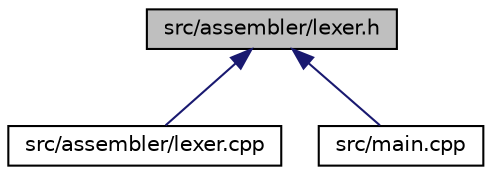 digraph "src/assembler/lexer.h"
{
 // LATEX_PDF_SIZE
  edge [fontname="Helvetica",fontsize="10",labelfontname="Helvetica",labelfontsize="10"];
  node [fontname="Helvetica",fontsize="10",shape=record];
  Node1 [label="src/assembler/lexer.h",height=0.2,width=0.4,color="black", fillcolor="grey75", style="filled", fontcolor="black",tooltip="Contains the definition of the Lexer class."];
  Node1 -> Node2 [dir="back",color="midnightblue",fontsize="10",style="solid"];
  Node2 [label="src/assembler/lexer.cpp",height=0.2,width=0.4,color="black", fillcolor="white", style="filled",URL="$lexer_8cpp.html",tooltip=" "];
  Node1 -> Node3 [dir="back",color="midnightblue",fontsize="10",style="solid"];
  Node3 [label="src/main.cpp",height=0.2,width=0.4,color="black", fillcolor="white", style="filled",URL="$main_8cpp.html",tooltip=" "];
}
